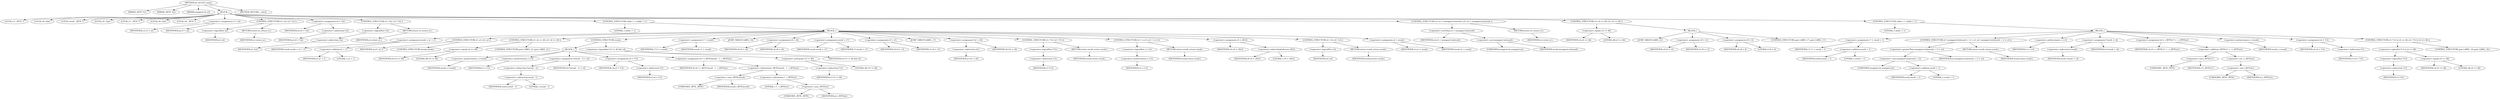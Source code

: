 digraph do_rfc1035_name {  
"1000108" [label = "(METHOD,do_rfc1035_name)" ]
"1000109" [label = "(PARAM,_BYTE *a1)" ]
"1000110" [label = "(PARAM,_BYTE *a2)" ]
"1000111" [label = "(PARAM,unsigned int a3)" ]
"1000112" [label = "(BLOCK,,)" ]
"1000113" [label = "(LOCAL,v3: _BYTE *)" ]
"1000114" [label = "(LOCAL,v4: char)" ]
"1000115" [label = "(LOCAL,result: _BYTE *)" ]
"1000116" [label = "(LOCAL,v6: char)" ]
"1000117" [label = "(LOCAL,v7: _BYTE *)" ]
"1000118" [label = "(LOCAL,v8: char)" ]
"1000119" [label = "(LOCAL,v9: _BYTE *)" ]
"1000120" [label = "(<operator>.assignment,v3 = a2)" ]
"1000121" [label = "(IDENTIFIER,v3,v3 = a2)" ]
"1000122" [label = "(IDENTIFIER,a2,v3 = a2)" ]
"1000123" [label = "(CONTROL_STRUCTURE,if ( !a2 ),if ( !a2 ))" ]
"1000124" [label = "(<operator>.logicalNot,!a2)" ]
"1000125" [label = "(IDENTIFIER,a2,!a2)" ]
"1000126" [label = "(RETURN,return a1;,return a1;)" ]
"1000127" [label = "(IDENTIFIER,a1,return a1;)" ]
"1000128" [label = "(<operator>.assignment,v4 = *a2)" ]
"1000129" [label = "(IDENTIFIER,v4,v4 = *a2)" ]
"1000130" [label = "(<operator>.indirection,*a2)" ]
"1000131" [label = "(IDENTIFIER,a2,v4 = *a2)" ]
"1000132" [label = "(CONTROL_STRUCTURE,if ( !*a2 ),if ( !*a2 ))" ]
"1000133" [label = "(<operator>.logicalNot,!*a2)" ]
"1000134" [label = "(<operator>.indirection,*a2)" ]
"1000135" [label = "(IDENTIFIER,a2,!*a2)" ]
"1000136" [label = "(RETURN,return a1;,return a1;)" ]
"1000137" [label = "(IDENTIFIER,a1,return a1;)" ]
"1000138" [label = "(CONTROL_STRUCTURE,while ( 1 ),while ( 1 ))" ]
"1000139" [label = "(LITERAL,1,while ( 1 ))" ]
"1000140" [label = "(BLOCK,,)" ]
"1000141" [label = "(<operator>.assignment,result = a1 + 1)" ]
"1000142" [label = "(IDENTIFIER,result,result = a1 + 1)" ]
"1000143" [label = "(<operator>.addition,a1 + 1)" ]
"1000144" [label = "(IDENTIFIER,a1,a1 + 1)" ]
"1000145" [label = "(LITERAL,1,a1 + 1)" ]
"1000146" [label = "(CONTROL_STRUCTURE,if ( a3 ),if ( a3 ))" ]
"1000147" [label = "(IDENTIFIER,a3,if ( a3 ))" ]
"1000148" [label = "(CONTROL_STRUCTURE,break;,break;)" ]
"1000149" [label = "(CONTROL_STRUCTURE,if ( v4 == 46 ),if ( v4 == 46 ))" ]
"1000150" [label = "(<operator>.equals,v4 == 46)" ]
"1000151" [label = "(IDENTIFIER,v4,v4 == 46)" ]
"1000152" [label = "(LITERAL,46,v4 == 46)" ]
"1000153" [label = "(CONTROL_STRUCTURE,goto LABEL_21;,goto LABEL_21;)" ]
"1000154" [label = "(CONTROL_STRUCTURE,do,do)" ]
"1000155" [label = "(BLOCK,,)" ]
"1000156" [label = "(<operator>.preIncrement,++result)" ]
"1000157" [label = "(IDENTIFIER,result,++result)" ]
"1000158" [label = "(<operator>.preIncrement,++v3)" ]
"1000159" [label = "(IDENTIFIER,v3,++v3)" ]
"1000160" [label = "(<operator>.assignment,*(result - 1) = v4)" ]
"1000161" [label = "(<operator>.indirection,*(result - 1))" ]
"1000162" [label = "(<operator>.subtraction,result - 1)" ]
"1000163" [label = "(IDENTIFIER,result,result - 1)" ]
"1000164" [label = "(LITERAL,1,result - 1)" ]
"1000165" [label = "(IDENTIFIER,v4,*(result - 1) = v4)" ]
"1000166" [label = "(<operator>.assignment,v4 = *v3)" ]
"1000167" [label = "(IDENTIFIER,v4,v4 = *v3)" ]
"1000168" [label = "(<operator>.indirection,*v3)" ]
"1000169" [label = "(IDENTIFIER,v3,v4 = *v3)" ]
"1000170" [label = "(<operator>.assignment,v6 = (_BYTE)result - 1 - (_BYTE)a1)" ]
"1000171" [label = "(IDENTIFIER,v6,v6 = (_BYTE)result - 1 - (_BYTE)a1)" ]
"1000172" [label = "(<operator>.subtraction,(_BYTE)result - 1 - (_BYTE)a1)" ]
"1000173" [label = "(<operator>.cast,(_BYTE)result)" ]
"1000174" [label = "(UNKNOWN,_BYTE,_BYTE)" ]
"1000175" [label = "(IDENTIFIER,result,(_BYTE)result)" ]
"1000176" [label = "(<operator>.subtraction,1 - (_BYTE)a1)" ]
"1000177" [label = "(LITERAL,1,1 - (_BYTE)a1)" ]
"1000178" [label = "(<operator>.cast,(_BYTE)a1)" ]
"1000179" [label = "(UNKNOWN,_BYTE,_BYTE)" ]
"1000180" [label = "(IDENTIFIER,a1,(_BYTE)a1)" ]
"1000181" [label = "(<operator>.logicalAnd,*v3 != 46 && v4)" ]
"1000182" [label = "(<operator>.notEquals,*v3 != 46)" ]
"1000183" [label = "(<operator>.indirection,*v3)" ]
"1000184" [label = "(IDENTIFIER,v3,*v3 != 46)" ]
"1000185" [label = "(LITERAL,46,*v3 != 46)" ]
"1000186" [label = "(IDENTIFIER,v4,*v3 != 46 && v4)" ]
"1000187" [label = "(<operator>.assignment,v7 = result)" ]
"1000188" [label = "(IDENTIFIER,v7,v7 = result)" ]
"1000189" [label = "(IDENTIFIER,result,v7 = result)" ]
"1000190" [label = "(JUMP_TARGET,LABEL_16)" ]
"1000191" [label = "(<operator>.assignment,v8 = v6)" ]
"1000192" [label = "(IDENTIFIER,v8,v8 = v6)" ]
"1000193" [label = "(IDENTIFIER,v6,v8 = v6)" ]
"1000194" [label = "(<operator>.assignment,result = v7)" ]
"1000195" [label = "(IDENTIFIER,result,result = v7)" ]
"1000196" [label = "(IDENTIFIER,v7,result = v7)" ]
"1000197" [label = "(<operator>.assignment,v9 = v3)" ]
"1000198" [label = "(IDENTIFIER,v9,v9 = v3)" ]
"1000199" [label = "(IDENTIFIER,v3,v9 = v3)" ]
"1000200" [label = "(JUMP_TARGET,LABEL_17)" ]
"1000201" [label = "(<operator>.assignment,*a1 = v8)" ]
"1000202" [label = "(<operator>.indirection,*a1)" ]
"1000203" [label = "(IDENTIFIER,a1,*a1 = v8)" ]
"1000204" [label = "(IDENTIFIER,v8,*a1 = v8)" ]
"1000205" [label = "(CONTROL_STRUCTURE,if ( !*v3 ),if ( !*v3 ))" ]
"1000206" [label = "(<operator>.logicalNot,!*v3)" ]
"1000207" [label = "(<operator>.indirection,*v3)" ]
"1000208" [label = "(IDENTIFIER,v3,!*v3)" ]
"1000209" [label = "(RETURN,return result;,return result;)" ]
"1000210" [label = "(IDENTIFIER,result,return result;)" ]
"1000211" [label = "(CONTROL_STRUCTURE,if ( !++v3 ),if ( !++v3 ))" ]
"1000212" [label = "(<operator>.logicalNot,!++v3)" ]
"1000213" [label = "(<operator>.preIncrement,++v3)" ]
"1000214" [label = "(IDENTIFIER,v3,++v3)" ]
"1000215" [label = "(RETURN,return result;,return result;)" ]
"1000216" [label = "(IDENTIFIER,result,return result;)" ]
"1000217" [label = "(<operator>.assignment,v4 = v9[1])" ]
"1000218" [label = "(IDENTIFIER,v4,v4 = v9[1])" ]
"1000219" [label = "(<operator>.indirectIndexAccess,v9[1])" ]
"1000220" [label = "(IDENTIFIER,v9,v4 = v9[1])" ]
"1000221" [label = "(LITERAL,1,v4 = v9[1])" ]
"1000222" [label = "(CONTROL_STRUCTURE,if ( !v4 ),if ( !v4 ))" ]
"1000223" [label = "(<operator>.logicalNot,!v4)" ]
"1000224" [label = "(IDENTIFIER,v4,!v4)" ]
"1000225" [label = "(RETURN,return result;,return result;)" ]
"1000226" [label = "(IDENTIFIER,result,return result;)" ]
"1000227" [label = "(<operator>.assignment,a1 = result)" ]
"1000228" [label = "(IDENTIFIER,a1,a1 = result)" ]
"1000229" [label = "(IDENTIFIER,result,a1 = result)" ]
"1000230" [label = "(CONTROL_STRUCTURE,if ( a3 < (unsigned int)result ),if ( a3 < (unsigned int)result ))" ]
"1000231" [label = "(<operator>.lessThan,a3 < (unsigned int)result)" ]
"1000232" [label = "(IDENTIFIER,a3,a3 < (unsigned int)result)" ]
"1000233" [label = "(<operator>.cast,(unsigned int)result)" ]
"1000234" [label = "(UNKNOWN,unsigned int,unsigned int)" ]
"1000235" [label = "(IDENTIFIER,result,(unsigned int)result)" ]
"1000236" [label = "(RETURN,return a1;,return a1;)" ]
"1000237" [label = "(IDENTIFIER,a1,return a1;)" ]
"1000238" [label = "(CONTROL_STRUCTURE,if ( v4 == 46 ),if ( v4 == 46 ))" ]
"1000239" [label = "(<operator>.equals,v4 == 46)" ]
"1000240" [label = "(IDENTIFIER,v4,v4 == 46)" ]
"1000241" [label = "(LITERAL,46,v4 == 46)" ]
"1000242" [label = "(BLOCK,,)" ]
"1000243" [label = "(JUMP_TARGET,LABEL_21)" ]
"1000244" [label = "(<operator>.assignment,v9 = v3)" ]
"1000245" [label = "(IDENTIFIER,v9,v9 = v3)" ]
"1000246" [label = "(IDENTIFIER,v3,v9 = v3)" ]
"1000247" [label = "(<operator>.assignment,v8 = 0)" ]
"1000248" [label = "(IDENTIFIER,v8,v8 = 0)" ]
"1000249" [label = "(LITERAL,0,v8 = 0)" ]
"1000250" [label = "(CONTROL_STRUCTURE,goto LABEL_17;,goto LABEL_17;)" ]
"1000251" [label = "(CONTROL_STRUCTURE,while ( 1 ),while ( 1 ))" ]
"1000252" [label = "(LITERAL,1,while ( 1 ))" ]
"1000253" [label = "(BLOCK,,)" ]
"1000254" [label = "(<operator>.assignment,v7 = result + 1)" ]
"1000255" [label = "(IDENTIFIER,v7,v7 = result + 1)" ]
"1000256" [label = "(<operator>.addition,result + 1)" ]
"1000257" [label = "(IDENTIFIER,result,result + 1)" ]
"1000258" [label = "(LITERAL,1,result + 1)" ]
"1000259" [label = "(CONTROL_STRUCTURE,if ( (unsigned int)(result + 1) > a3 ),if ( (unsigned int)(result + 1) > a3 ))" ]
"1000260" [label = "(<operator>.greaterThan,(unsigned int)(result + 1) > a3)" ]
"1000261" [label = "(<operator>.cast,(unsigned int)(result + 1))" ]
"1000262" [label = "(UNKNOWN,unsigned int,unsigned int)" ]
"1000263" [label = "(<operator>.addition,result + 1)" ]
"1000264" [label = "(IDENTIFIER,result,result + 1)" ]
"1000265" [label = "(LITERAL,1,result + 1)" ]
"1000266" [label = "(IDENTIFIER,a3,(unsigned int)(result + 1) > a3)" ]
"1000267" [label = "(RETURN,return result;,return result;)" ]
"1000268" [label = "(IDENTIFIER,result,return result;)" ]
"1000269" [label = "(<operator>.preIncrement,++v3)" ]
"1000270" [label = "(IDENTIFIER,v3,++v3)" ]
"1000271" [label = "(<operator>.assignment,*result = v4)" ]
"1000272" [label = "(<operator>.indirection,*result)" ]
"1000273" [label = "(IDENTIFIER,result,*result = v4)" ]
"1000274" [label = "(IDENTIFIER,v4,*result = v4)" ]
"1000275" [label = "(<operator>.assignment,v6 = (_BYTE)v7 + ~(_BYTE)a1)" ]
"1000276" [label = "(IDENTIFIER,v6,v6 = (_BYTE)v7 + ~(_BYTE)a1)" ]
"1000277" [label = "(<operator>.addition,(_BYTE)v7 + ~(_BYTE)a1)" ]
"1000278" [label = "(<operator>.cast,(_BYTE)v7)" ]
"1000279" [label = "(UNKNOWN,_BYTE,_BYTE)" ]
"1000280" [label = "(IDENTIFIER,v7,(_BYTE)v7)" ]
"1000281" [label = "(<operator>.not,~(_BYTE)a1)" ]
"1000282" [label = "(<operator>.cast,(_BYTE)a1)" ]
"1000283" [label = "(UNKNOWN,_BYTE,_BYTE)" ]
"1000284" [label = "(IDENTIFIER,a1,(_BYTE)a1)" ]
"1000285" [label = "(<operator>.preIncrement,++result)" ]
"1000286" [label = "(IDENTIFIER,result,++result)" ]
"1000287" [label = "(<operator>.assignment,v4 = *v3)" ]
"1000288" [label = "(IDENTIFIER,v4,v4 = *v3)" ]
"1000289" [label = "(<operator>.indirection,*v3)" ]
"1000290" [label = "(IDENTIFIER,v3,v4 = *v3)" ]
"1000291" [label = "(CONTROL_STRUCTURE,if ( !*v3 || v4 == 46 ),if ( !*v3 || v4 == 46 ))" ]
"1000292" [label = "(<operator>.logicalOr,!*v3 || v4 == 46)" ]
"1000293" [label = "(<operator>.logicalNot,!*v3)" ]
"1000294" [label = "(<operator>.indirection,*v3)" ]
"1000295" [label = "(IDENTIFIER,v3,!*v3)" ]
"1000296" [label = "(<operator>.equals,v4 == 46)" ]
"1000297" [label = "(IDENTIFIER,v4,v4 == 46)" ]
"1000298" [label = "(LITERAL,46,v4 == 46)" ]
"1000299" [label = "(CONTROL_STRUCTURE,goto LABEL_16;,goto LABEL_16;)" ]
"1000300" [label = "(METHOD_RETURN,__cdecl)" ]
  "1000108" -> "1000109" 
  "1000108" -> "1000110" 
  "1000108" -> "1000111" 
  "1000108" -> "1000112" 
  "1000108" -> "1000300" 
  "1000112" -> "1000113" 
  "1000112" -> "1000114" 
  "1000112" -> "1000115" 
  "1000112" -> "1000116" 
  "1000112" -> "1000117" 
  "1000112" -> "1000118" 
  "1000112" -> "1000119" 
  "1000112" -> "1000120" 
  "1000112" -> "1000123" 
  "1000112" -> "1000128" 
  "1000112" -> "1000132" 
  "1000112" -> "1000138" 
  "1000112" -> "1000230" 
  "1000112" -> "1000238" 
  "1000112" -> "1000251" 
  "1000120" -> "1000121" 
  "1000120" -> "1000122" 
  "1000123" -> "1000124" 
  "1000123" -> "1000126" 
  "1000124" -> "1000125" 
  "1000126" -> "1000127" 
  "1000128" -> "1000129" 
  "1000128" -> "1000130" 
  "1000130" -> "1000131" 
  "1000132" -> "1000133" 
  "1000132" -> "1000136" 
  "1000133" -> "1000134" 
  "1000134" -> "1000135" 
  "1000136" -> "1000137" 
  "1000138" -> "1000139" 
  "1000138" -> "1000140" 
  "1000140" -> "1000141" 
  "1000140" -> "1000146" 
  "1000140" -> "1000149" 
  "1000140" -> "1000154" 
  "1000140" -> "1000187" 
  "1000140" -> "1000190" 
  "1000140" -> "1000191" 
  "1000140" -> "1000194" 
  "1000140" -> "1000197" 
  "1000140" -> "1000200" 
  "1000140" -> "1000201" 
  "1000140" -> "1000205" 
  "1000140" -> "1000211" 
  "1000140" -> "1000217" 
  "1000140" -> "1000222" 
  "1000140" -> "1000227" 
  "1000141" -> "1000142" 
  "1000141" -> "1000143" 
  "1000143" -> "1000144" 
  "1000143" -> "1000145" 
  "1000146" -> "1000147" 
  "1000146" -> "1000148" 
  "1000149" -> "1000150" 
  "1000149" -> "1000153" 
  "1000150" -> "1000151" 
  "1000150" -> "1000152" 
  "1000154" -> "1000155" 
  "1000154" -> "1000181" 
  "1000155" -> "1000156" 
  "1000155" -> "1000158" 
  "1000155" -> "1000160" 
  "1000155" -> "1000166" 
  "1000155" -> "1000170" 
  "1000156" -> "1000157" 
  "1000158" -> "1000159" 
  "1000160" -> "1000161" 
  "1000160" -> "1000165" 
  "1000161" -> "1000162" 
  "1000162" -> "1000163" 
  "1000162" -> "1000164" 
  "1000166" -> "1000167" 
  "1000166" -> "1000168" 
  "1000168" -> "1000169" 
  "1000170" -> "1000171" 
  "1000170" -> "1000172" 
  "1000172" -> "1000173" 
  "1000172" -> "1000176" 
  "1000173" -> "1000174" 
  "1000173" -> "1000175" 
  "1000176" -> "1000177" 
  "1000176" -> "1000178" 
  "1000178" -> "1000179" 
  "1000178" -> "1000180" 
  "1000181" -> "1000182" 
  "1000181" -> "1000186" 
  "1000182" -> "1000183" 
  "1000182" -> "1000185" 
  "1000183" -> "1000184" 
  "1000187" -> "1000188" 
  "1000187" -> "1000189" 
  "1000191" -> "1000192" 
  "1000191" -> "1000193" 
  "1000194" -> "1000195" 
  "1000194" -> "1000196" 
  "1000197" -> "1000198" 
  "1000197" -> "1000199" 
  "1000201" -> "1000202" 
  "1000201" -> "1000204" 
  "1000202" -> "1000203" 
  "1000205" -> "1000206" 
  "1000205" -> "1000209" 
  "1000206" -> "1000207" 
  "1000207" -> "1000208" 
  "1000209" -> "1000210" 
  "1000211" -> "1000212" 
  "1000211" -> "1000215" 
  "1000212" -> "1000213" 
  "1000213" -> "1000214" 
  "1000215" -> "1000216" 
  "1000217" -> "1000218" 
  "1000217" -> "1000219" 
  "1000219" -> "1000220" 
  "1000219" -> "1000221" 
  "1000222" -> "1000223" 
  "1000222" -> "1000225" 
  "1000223" -> "1000224" 
  "1000225" -> "1000226" 
  "1000227" -> "1000228" 
  "1000227" -> "1000229" 
  "1000230" -> "1000231" 
  "1000230" -> "1000236" 
  "1000231" -> "1000232" 
  "1000231" -> "1000233" 
  "1000233" -> "1000234" 
  "1000233" -> "1000235" 
  "1000236" -> "1000237" 
  "1000238" -> "1000239" 
  "1000238" -> "1000242" 
  "1000239" -> "1000240" 
  "1000239" -> "1000241" 
  "1000242" -> "1000243" 
  "1000242" -> "1000244" 
  "1000242" -> "1000247" 
  "1000242" -> "1000250" 
  "1000244" -> "1000245" 
  "1000244" -> "1000246" 
  "1000247" -> "1000248" 
  "1000247" -> "1000249" 
  "1000251" -> "1000252" 
  "1000251" -> "1000253" 
  "1000253" -> "1000254" 
  "1000253" -> "1000259" 
  "1000253" -> "1000269" 
  "1000253" -> "1000271" 
  "1000253" -> "1000275" 
  "1000253" -> "1000285" 
  "1000253" -> "1000287" 
  "1000253" -> "1000291" 
  "1000254" -> "1000255" 
  "1000254" -> "1000256" 
  "1000256" -> "1000257" 
  "1000256" -> "1000258" 
  "1000259" -> "1000260" 
  "1000259" -> "1000267" 
  "1000260" -> "1000261" 
  "1000260" -> "1000266" 
  "1000261" -> "1000262" 
  "1000261" -> "1000263" 
  "1000263" -> "1000264" 
  "1000263" -> "1000265" 
  "1000267" -> "1000268" 
  "1000269" -> "1000270" 
  "1000271" -> "1000272" 
  "1000271" -> "1000274" 
  "1000272" -> "1000273" 
  "1000275" -> "1000276" 
  "1000275" -> "1000277" 
  "1000277" -> "1000278" 
  "1000277" -> "1000281" 
  "1000278" -> "1000279" 
  "1000278" -> "1000280" 
  "1000281" -> "1000282" 
  "1000282" -> "1000283" 
  "1000282" -> "1000284" 
  "1000285" -> "1000286" 
  "1000287" -> "1000288" 
  "1000287" -> "1000289" 
  "1000289" -> "1000290" 
  "1000291" -> "1000292" 
  "1000291" -> "1000299" 
  "1000292" -> "1000293" 
  "1000292" -> "1000296" 
  "1000293" -> "1000294" 
  "1000294" -> "1000295" 
  "1000296" -> "1000297" 
  "1000296" -> "1000298" 
}
